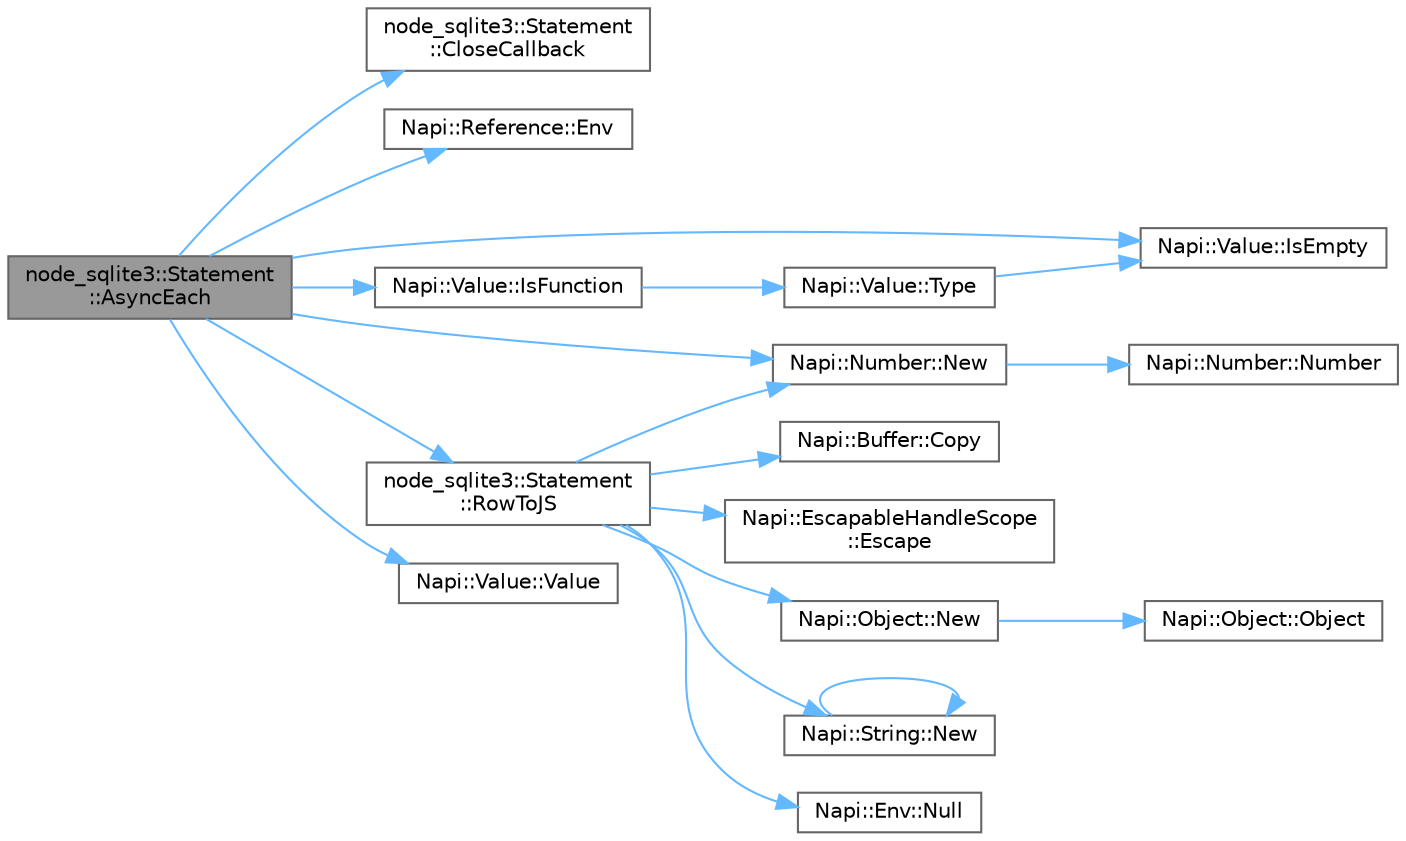 digraph "node_sqlite3::Statement::AsyncEach"
{
 // LATEX_PDF_SIZE
  bgcolor="transparent";
  edge [fontname=Helvetica,fontsize=10,labelfontname=Helvetica,labelfontsize=10];
  node [fontname=Helvetica,fontsize=10,shape=box,height=0.2,width=0.4];
  rankdir="LR";
  Node1 [id="Node000001",label="node_sqlite3::Statement\l::AsyncEach",height=0.2,width=0.4,color="gray40", fillcolor="grey60", style="filled", fontcolor="black",tooltip=" "];
  Node1 -> Node2 [id="edge19_Node000001_Node000002",color="steelblue1",style="solid",tooltip=" "];
  Node2 [id="Node000002",label="node_sqlite3::Statement\l::CloseCallback",height=0.2,width=0.4,color="grey40", fillcolor="white", style="filled",URL="$classnode__sqlite3_1_1_statement.html#a87ff1830640cb879f323bea0fe3c8e8e",tooltip=" "];
  Node1 -> Node3 [id="edge20_Node000001_Node000003",color="steelblue1",style="solid",tooltip=" "];
  Node3 [id="Node000003",label="Napi::Reference::Env",height=0.2,width=0.4,color="grey40", fillcolor="white", style="filled",URL="$class_napi_1_1_reference.html#a145936a59e9db2c455542576e76773ac",tooltip=" "];
  Node1 -> Node4 [id="edge21_Node000001_Node000004",color="steelblue1",style="solid",tooltip=" "];
  Node4 [id="Node000004",label="Napi::Value::IsEmpty",height=0.2,width=0.4,color="grey40", fillcolor="white", style="filled",URL="$class_napi_1_1_value.html#a988bdb3e9806beb7761b4ea864461005",tooltip=" "];
  Node1 -> Node5 [id="edge22_Node000001_Node000005",color="steelblue1",style="solid",tooltip=" "];
  Node5 [id="Node000005",label="Napi::Value::IsFunction",height=0.2,width=0.4,color="grey40", fillcolor="white", style="filled",URL="$class_napi_1_1_value.html#ae8a76974575d2a58c7aa69e43b6bc70a",tooltip="Tests if a value is a JavaScript function."];
  Node5 -> Node6 [id="edge23_Node000005_Node000006",color="steelblue1",style="solid",tooltip=" "];
  Node6 [id="Node000006",label="Napi::Value::Type",height=0.2,width=0.4,color="grey40", fillcolor="white", style="filled",URL="$class_napi_1_1_value.html#a5da2e4f1a5a6b237159c4cfbd0866281",tooltip="Gets the type of the value."];
  Node6 -> Node4 [id="edge24_Node000006_Node000004",color="steelblue1",style="solid",tooltip=" "];
  Node1 -> Node7 [id="edge25_Node000001_Node000007",color="steelblue1",style="solid",tooltip=" "];
  Node7 [id="Node000007",label="Napi::Number::New",height=0.2,width=0.4,color="grey40", fillcolor="white", style="filled",URL="$class_napi_1_1_number.html#aeaf0a68807d700eb5b765e24025af147",tooltip=" "];
  Node7 -> Node8 [id="edge26_Node000007_Node000008",color="steelblue1",style="solid",tooltip=" "];
  Node8 [id="Node000008",label="Napi::Number::Number",height=0.2,width=0.4,color="grey40", fillcolor="white", style="filled",URL="$class_napi_1_1_number.html#a19210dd39031d013c07a5a5f554725a8",tooltip="Creates a new empty Number instance."];
  Node1 -> Node9 [id="edge27_Node000001_Node000009",color="steelblue1",style="solid",tooltip=" "];
  Node9 [id="Node000009",label="node_sqlite3::Statement\l::RowToJS",height=0.2,width=0.4,color="grey40", fillcolor="white", style="filled",URL="$classnode__sqlite3_1_1_statement.html#a8c164d1a5ab4c2c3bb38f0ccaecba9f9",tooltip=" "];
  Node9 -> Node10 [id="edge28_Node000009_Node000010",color="steelblue1",style="solid",tooltip=" "];
  Node10 [id="Node000010",label="Napi::Buffer::Copy",height=0.2,width=0.4,color="grey40", fillcolor="white", style="filled",URL="$class_napi_1_1_buffer.html#a46f84613e15efdbc18f5ff0e67986477",tooltip=" "];
  Node9 -> Node11 [id="edge29_Node000009_Node000011",color="steelblue1",style="solid",tooltip=" "];
  Node11 [id="Node000011",label="Napi::EscapableHandleScope\l::Escape",height=0.2,width=0.4,color="grey40", fillcolor="white", style="filled",URL="$class_napi_1_1_escapable_handle_scope.html#a3d278b44f79ed180083cbdfa75a3f058",tooltip=" "];
  Node9 -> Node7 [id="edge30_Node000009_Node000007",color="steelblue1",style="solid",tooltip=" "];
  Node9 -> Node12 [id="edge31_Node000009_Node000012",color="steelblue1",style="solid",tooltip=" "];
  Node12 [id="Node000012",label="Napi::Object::New",height=0.2,width=0.4,color="grey40", fillcolor="white", style="filled",URL="$class_napi_1_1_object.html#aa92b5f3a7c5b1735312133993d6d1a9b",tooltip="Creates a new Object value."];
  Node12 -> Node13 [id="edge32_Node000012_Node000013",color="steelblue1",style="solid",tooltip=" "];
  Node13 [id="Node000013",label="Napi::Object::Object",height=0.2,width=0.4,color="grey40", fillcolor="white", style="filled",URL="$class_napi_1_1_object.html#af8444323ad4b377c2a688550b74183e7",tooltip="Creates a new empty Object instance."];
  Node9 -> Node14 [id="edge33_Node000009_Node000014",color="steelblue1",style="solid",tooltip=" "];
  Node14 [id="Node000014",label="Napi::String::New",height=0.2,width=0.4,color="grey40", fillcolor="white", style="filled",URL="$class_napi_1_1_string.html#a6689d69d07bad4eea2be440333320925",tooltip="Creates a new String value from a UTF-8 encoded C++ string."];
  Node14 -> Node14 [id="edge34_Node000014_Node000014",color="steelblue1",style="solid",tooltip=" "];
  Node9 -> Node15 [id="edge35_Node000009_Node000015",color="steelblue1",style="solid",tooltip=" "];
  Node15 [id="Node000015",label="Napi::Env::Null",height=0.2,width=0.4,color="grey40", fillcolor="white", style="filled",URL="$class_napi_1_1_env.html#a410a8ef1c496cafe1a767f3f09810f9c",tooltip=" "];
  Node1 -> Node16 [id="edge36_Node000001_Node000016",color="steelblue1",style="solid",tooltip=" "];
  Node16 [id="Node000016",label="Napi::Value::Value",height=0.2,width=0.4,color="grey40", fillcolor="white", style="filled",URL="$class_napi_1_1_value.html#a91352891b563fb744683240949e458e4",tooltip="Creates a new empty Value instance."];
}
